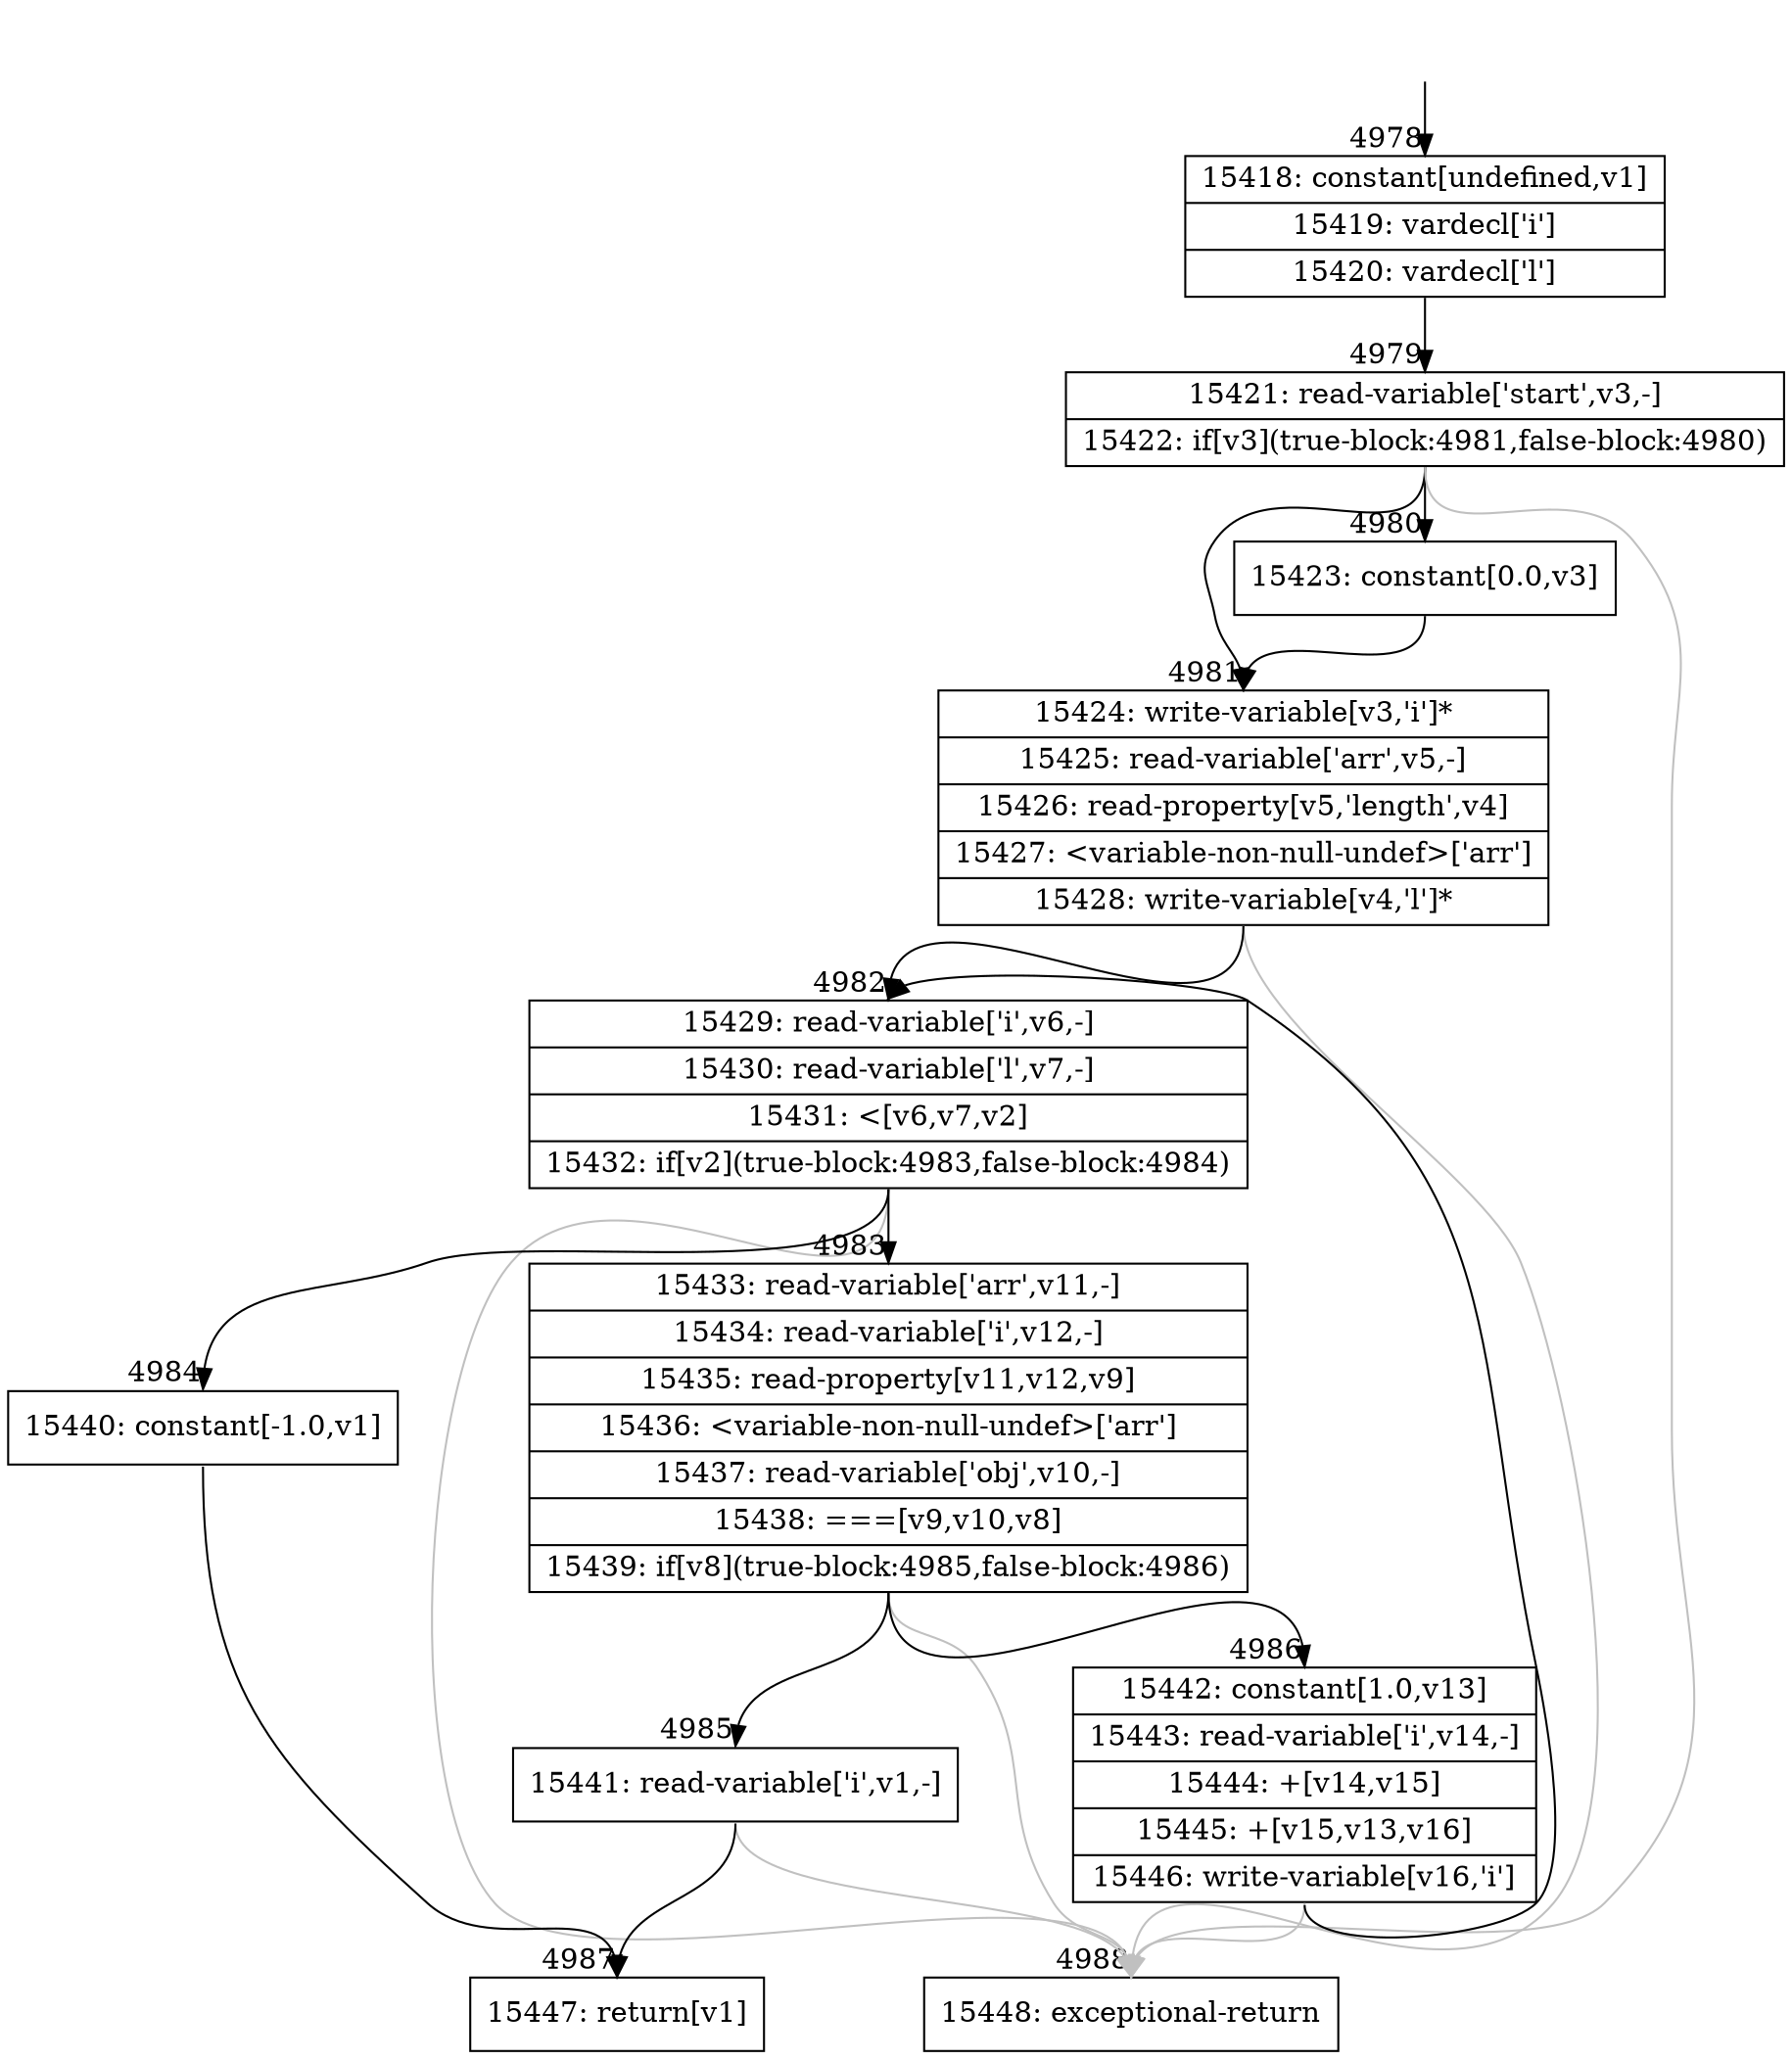 digraph {
rankdir="TD"
BB_entry440[shape=none,label=""];
BB_entry440 -> BB4978 [tailport=s, headport=n, headlabel="    4978"]
BB4978 [shape=record label="{15418: constant[undefined,v1]|15419: vardecl['i']|15420: vardecl['l']}" ] 
BB4978 -> BB4979 [tailport=s, headport=n, headlabel="      4979"]
BB4979 [shape=record label="{15421: read-variable['start',v3,-]|15422: if[v3](true-block:4981,false-block:4980)}" ] 
BB4979 -> BB4981 [tailport=s, headport=n, headlabel="      4981"]
BB4979 -> BB4980 [tailport=s, headport=n, headlabel="      4980"]
BB4979 -> BB4988 [tailport=s, headport=n, color=gray, headlabel="      4988"]
BB4980 [shape=record label="{15423: constant[0.0,v3]}" ] 
BB4980 -> BB4981 [tailport=s, headport=n]
BB4981 [shape=record label="{15424: write-variable[v3,'i']*|15425: read-variable['arr',v5,-]|15426: read-property[v5,'length',v4]|15427: \<variable-non-null-undef\>['arr']|15428: write-variable[v4,'l']*}" ] 
BB4981 -> BB4982 [tailport=s, headport=n, headlabel="      4982"]
BB4981 -> BB4988 [tailport=s, headport=n, color=gray]
BB4982 [shape=record label="{15429: read-variable['i',v6,-]|15430: read-variable['l',v7,-]|15431: \<[v6,v7,v2]|15432: if[v2](true-block:4983,false-block:4984)}" ] 
BB4982 -> BB4983 [tailport=s, headport=n, headlabel="      4983"]
BB4982 -> BB4984 [tailport=s, headport=n, headlabel="      4984"]
BB4982 -> BB4988 [tailport=s, headport=n, color=gray]
BB4983 [shape=record label="{15433: read-variable['arr',v11,-]|15434: read-variable['i',v12,-]|15435: read-property[v11,v12,v9]|15436: \<variable-non-null-undef\>['arr']|15437: read-variable['obj',v10,-]|15438: ===[v9,v10,v8]|15439: if[v8](true-block:4985,false-block:4986)}" ] 
BB4983 -> BB4985 [tailport=s, headport=n, headlabel="      4985"]
BB4983 -> BB4986 [tailport=s, headport=n, headlabel="      4986"]
BB4983 -> BB4988 [tailport=s, headport=n, color=gray]
BB4984 [shape=record label="{15440: constant[-1.0,v1]}" ] 
BB4984 -> BB4987 [tailport=s, headport=n, headlabel="      4987"]
BB4985 [shape=record label="{15441: read-variable['i',v1,-]}" ] 
BB4985 -> BB4987 [tailport=s, headport=n]
BB4985 -> BB4988 [tailport=s, headport=n, color=gray]
BB4986 [shape=record label="{15442: constant[1.0,v13]|15443: read-variable['i',v14,-]|15444: +[v14,v15]|15445: +[v15,v13,v16]|15446: write-variable[v16,'i']}" ] 
BB4986 -> BB4982 [tailport=s, headport=n]
BB4986 -> BB4988 [tailport=s, headport=n, color=gray]
BB4987 [shape=record label="{15447: return[v1]}" ] 
BB4988 [shape=record label="{15448: exceptional-return}" ] 
//#$~ 5785
}
